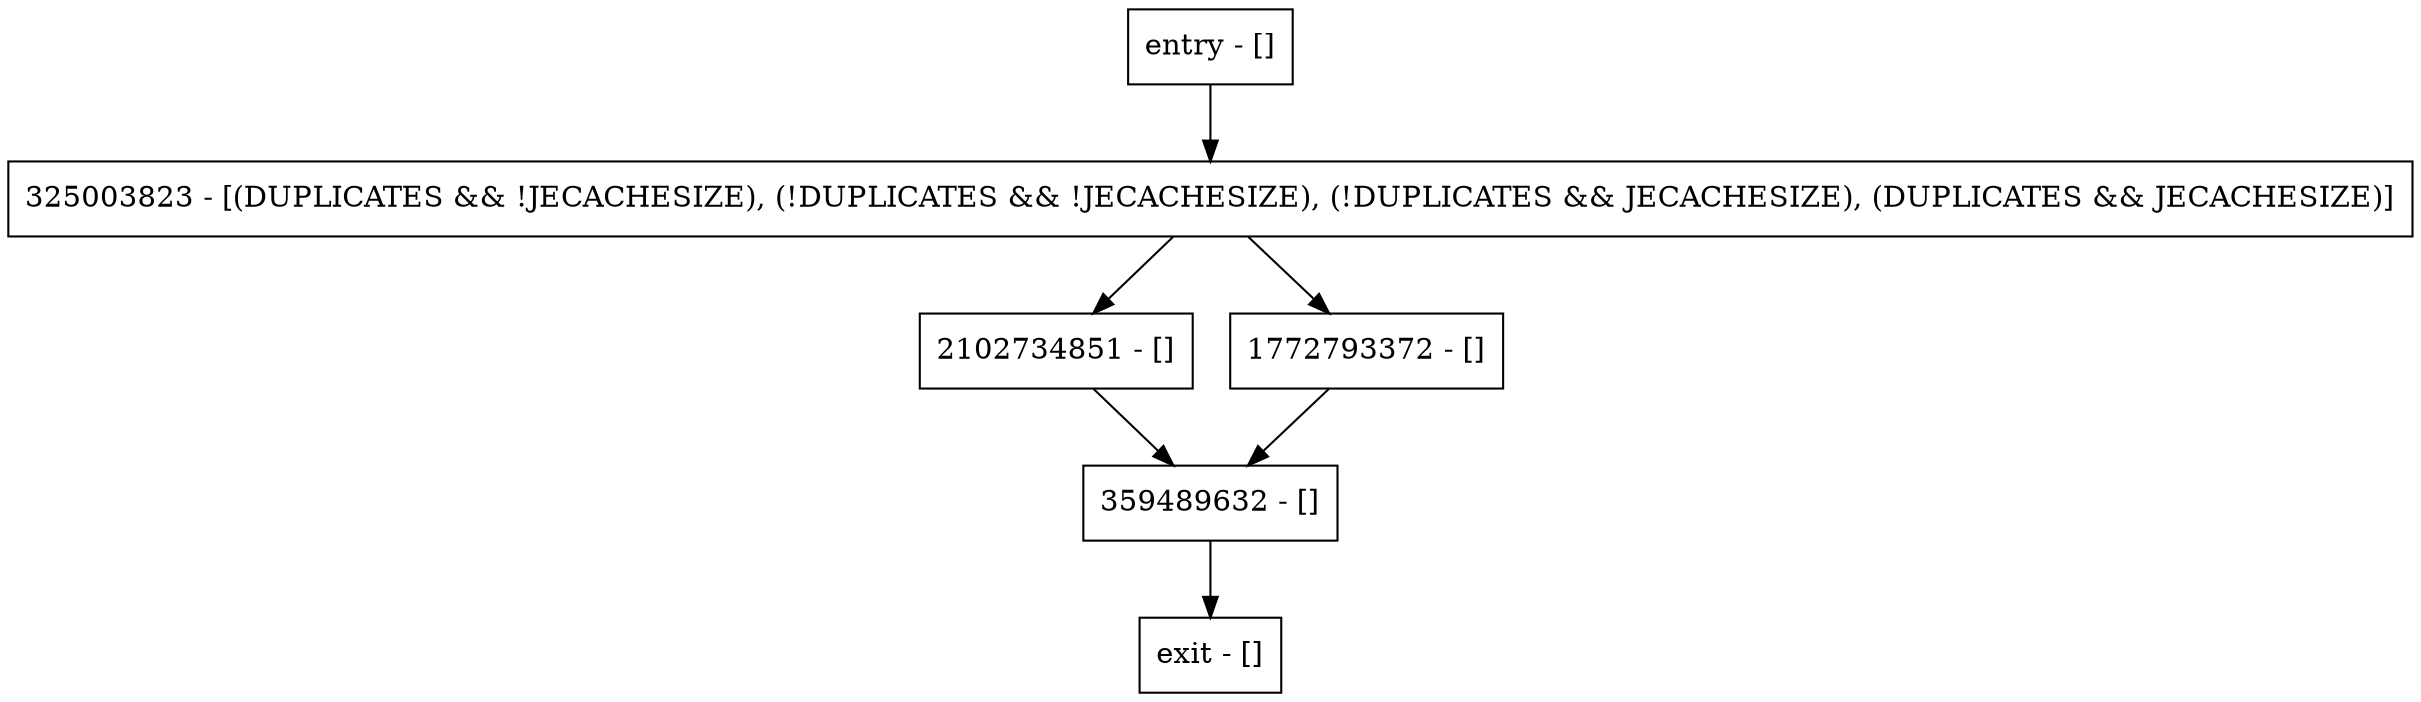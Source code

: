digraph isTemporary {
node [shape=record];
325003823 [label="325003823 - [(DUPLICATES && !JECACHESIZE), (!DUPLICATES && !JECACHESIZE), (!DUPLICATES && JECACHESIZE), (DUPLICATES && JECACHESIZE)]"];
entry [label="entry - []"];
exit [label="exit - []"];
359489632 [label="359489632 - []"];
2102734851 [label="2102734851 - []"];
1772793372 [label="1772793372 - []"];
entry;
exit;
325003823 -> 2102734851;
325003823 -> 1772793372;
entry -> 325003823;
359489632 -> exit;
2102734851 -> 359489632;
1772793372 -> 359489632;
}
